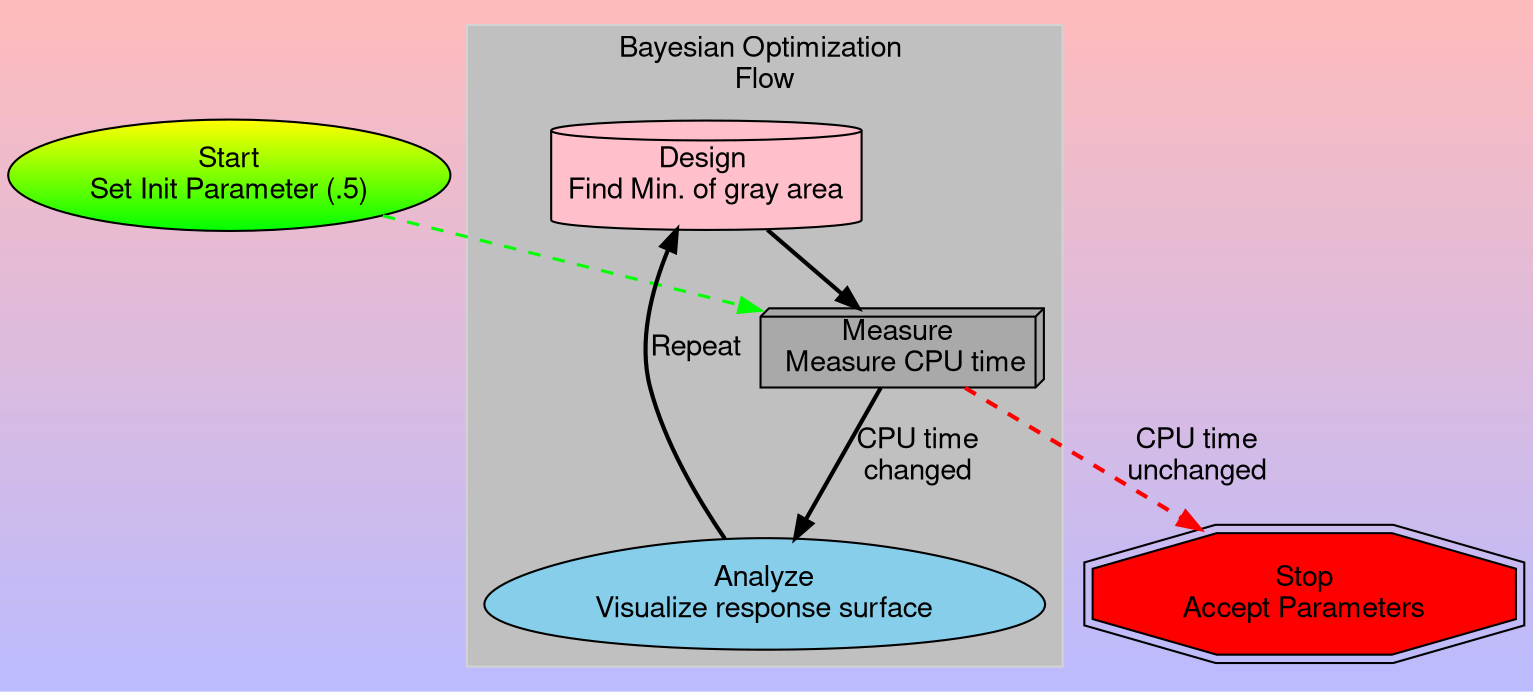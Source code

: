 digraph G {bgcolor="#0000FF44:#FF000044" gradientangle=90
	fontname="Helvetica,Arial,sans-serif"
	node [fontname="Helvetica,Arial,sans-serif", style=filled]
	edge [fontname="Helvetica,Arial,sans-serif", penwidth=2]
    init [fillcolor="yellow:green" gradientangle=270 label="Start\nSet Init Parameter (.5)"]
    final [label="Stop\nAccept Parameters" fillcolor="red" shape="doubleoctagon"]
    design [label="Design \nFind Min. of gray area", shape=cylinder fillcolor="pink"]
    measure [label="Measure \n Measure CPU time", shape=box3d, fillcolor="darkgray"]
    analyze [label="Analyze\nVisualize response surface", shape=egg, fillcolor="skyblue"]


	subgraph cluster_0 {
		style=filled;
		color=lightgrey;
		fillcolor="gray";
		gradientangle=0
		label = "Bayesian Optimization \nFlow";
        design -> measure
        measure ->analyze[label="CPU time\nchanged"]
	}

    init->measure[label="",style="dashed", penwidth=1.5 color="green"]
    measure->final[label="CPU time\nunchanged", color="red", style=dashed]
    analyze->design[label="Repeat" penwidth=2]

 

}